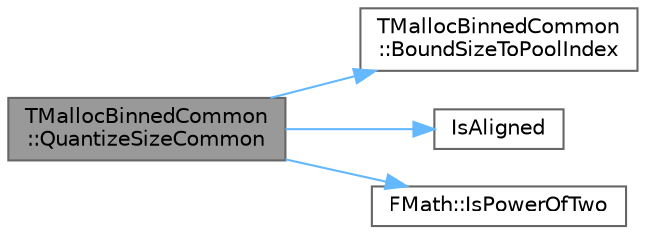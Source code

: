 digraph "TMallocBinnedCommon::QuantizeSizeCommon"
{
 // INTERACTIVE_SVG=YES
 // LATEX_PDF_SIZE
  bgcolor="transparent";
  edge [fontname=Helvetica,fontsize=10,labelfontname=Helvetica,labelfontsize=10];
  node [fontname=Helvetica,fontsize=10,shape=box,height=0.2,width=0.4];
  rankdir="LR";
  Node1 [id="Node000001",label="TMallocBinnedCommon\l::QuantizeSizeCommon",height=0.2,width=0.4,color="gray40", fillcolor="grey60", style="filled", fontcolor="black",tooltip=" "];
  Node1 -> Node2 [id="edge1_Node000001_Node000002",color="steelblue1",style="solid",tooltip=" "];
  Node2 [id="Node000002",label="TMallocBinnedCommon\l::BoundSizeToPoolIndex",height=0.2,width=0.4,color="grey40", fillcolor="white", style="filled",URL="$d1/d2b/classTMallocBinnedCommon.html#abd936ed58de1563ba7de31e2417b0f32",tooltip=" "];
  Node1 -> Node3 [id="edge2_Node000001_Node000003",color="steelblue1",style="solid",tooltip=" "];
  Node3 [id="Node000003",label="IsAligned",height=0.2,width=0.4,color="grey40", fillcolor="white", style="filled",URL="$dd/d32/AlignmentTemplates_8h.html#adfdc3e3033fd87a6408ac3f4d3e4ebea",tooltip="Checks if a pointer is aligned to the specified alignment."];
  Node1 -> Node4 [id="edge3_Node000001_Node000004",color="steelblue1",style="solid",tooltip=" "];
  Node4 [id="Node000004",label="FMath::IsPowerOfTwo",height=0.2,width=0.4,color="grey40", fillcolor="white", style="filled",URL="$dc/d20/structFMath.html#a694132a93f9026397fdaface91222f8a",tooltip="Checks whether a number is a power of two."];
}

